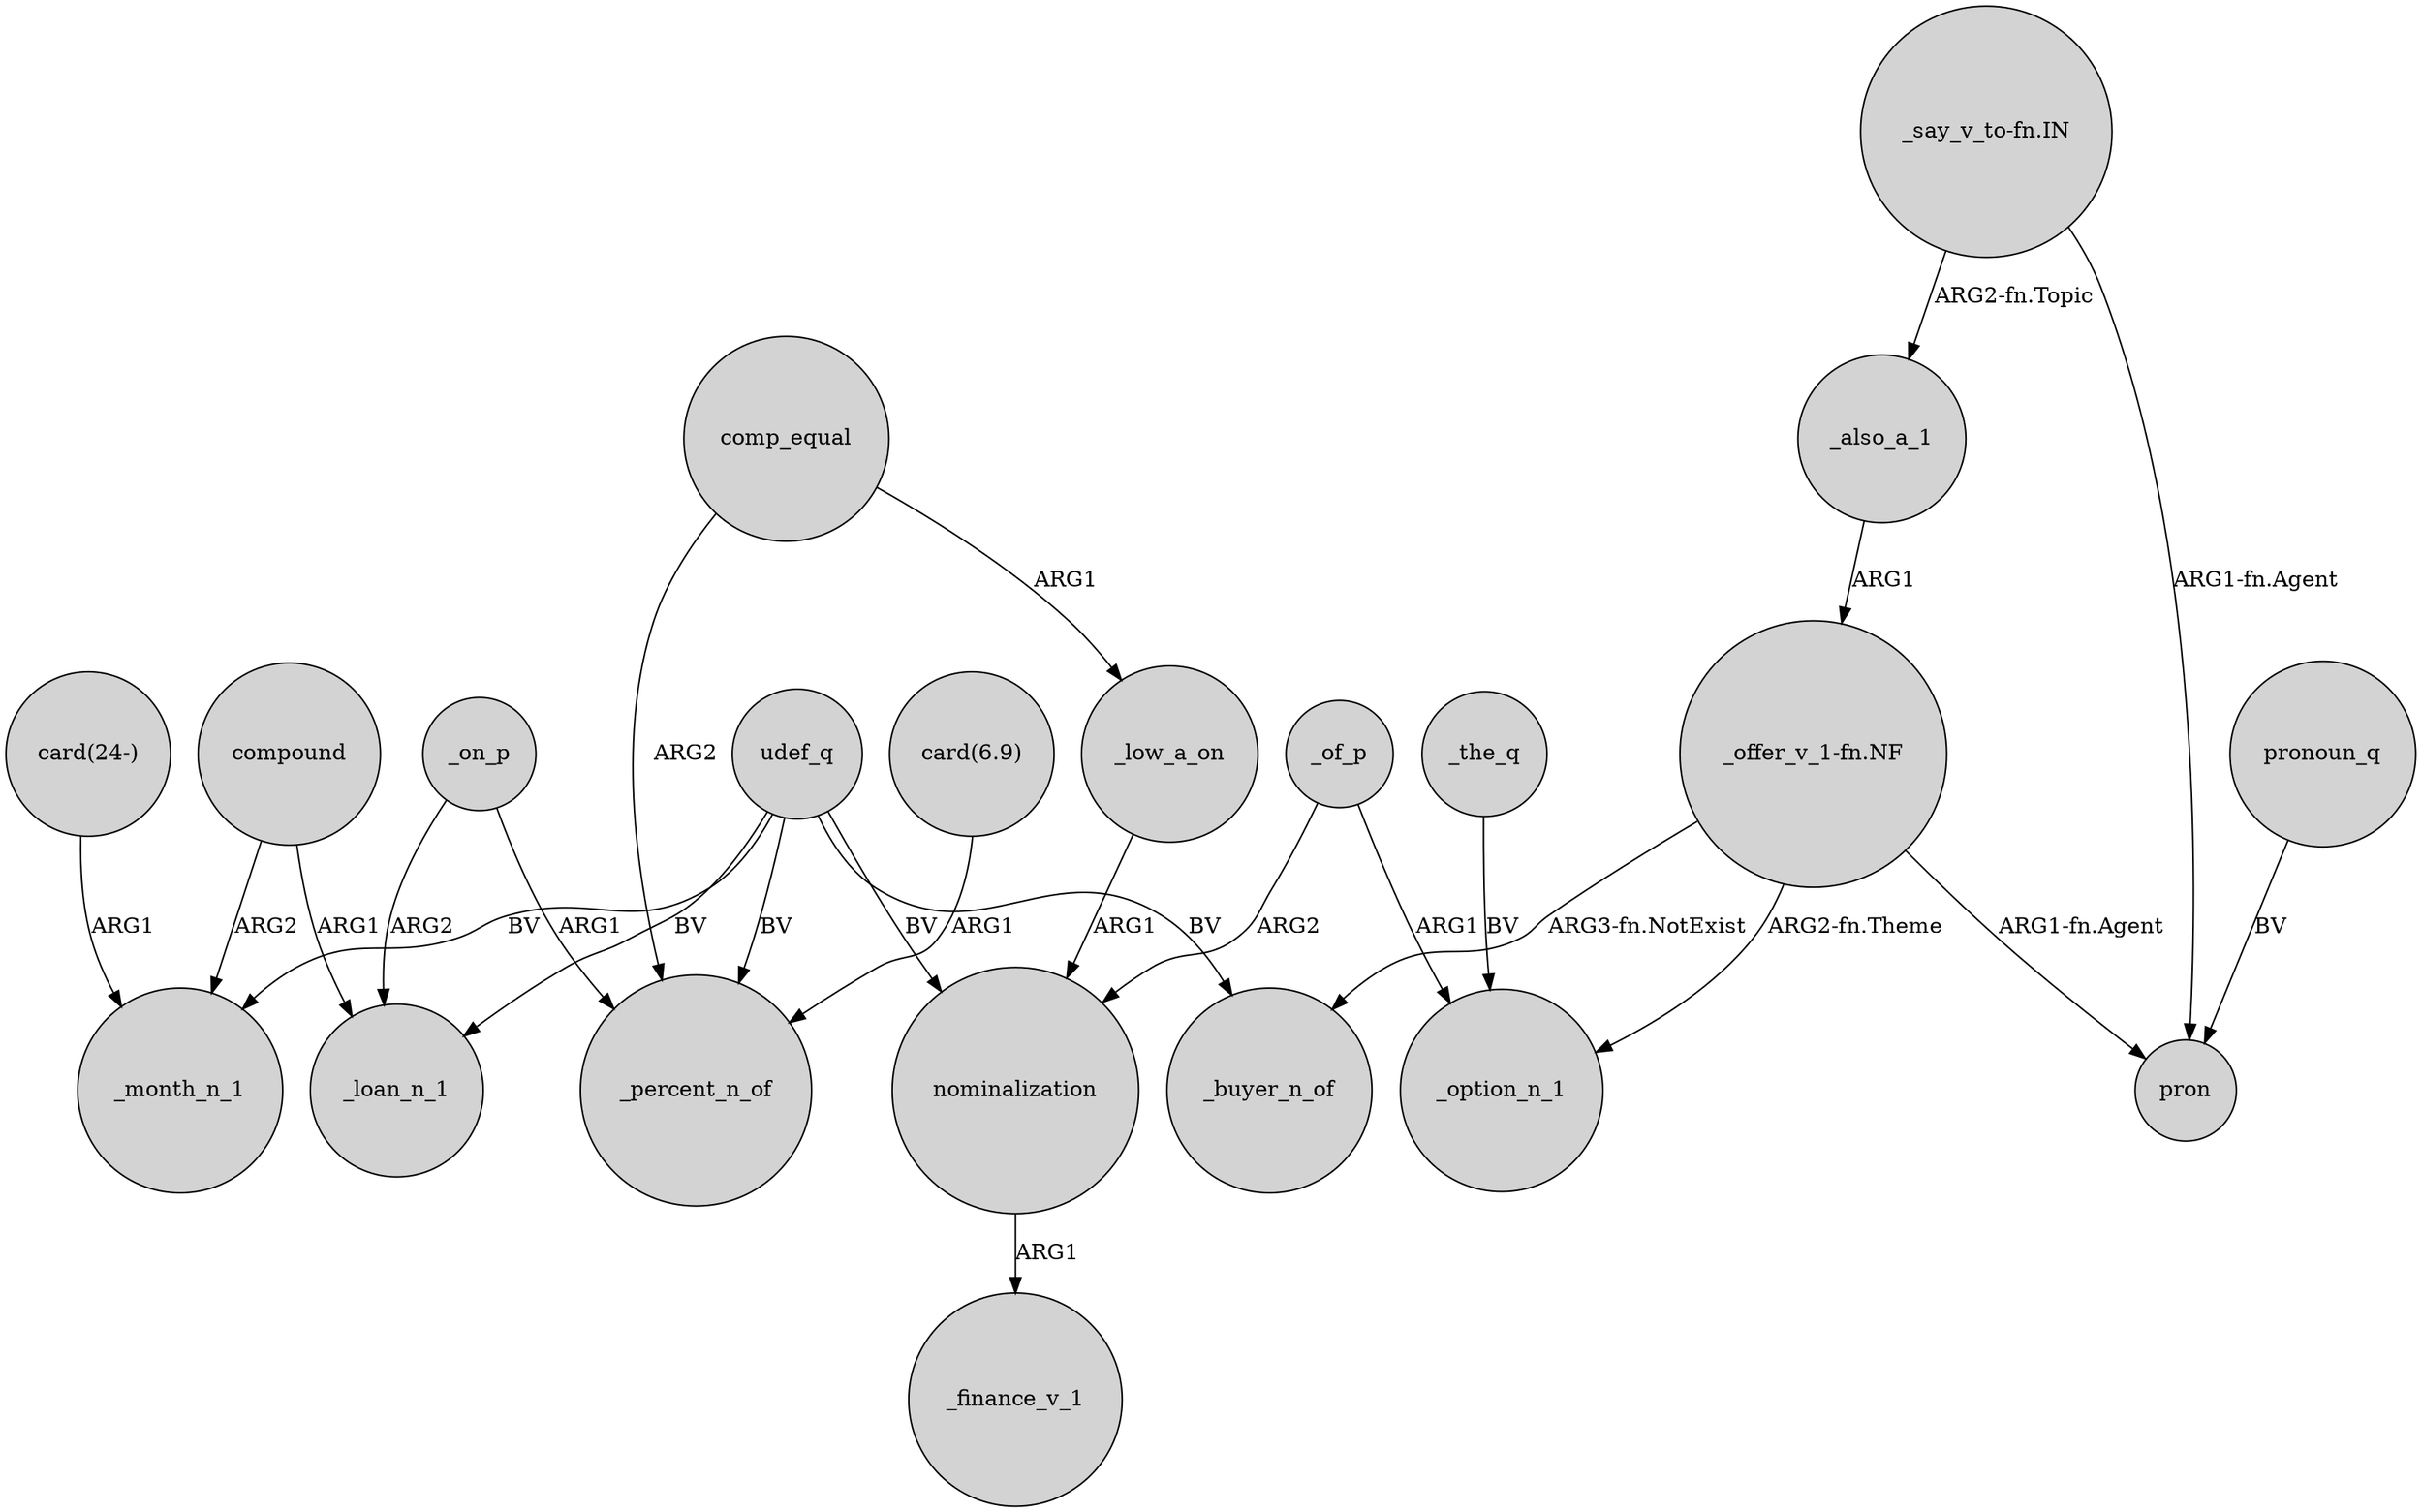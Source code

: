 digraph {
	node [shape=circle style=filled]
	compound -> _month_n_1 [label=ARG2]
	_on_p -> _loan_n_1 [label=ARG2]
	"_say_v_to-fn.IN" -> _also_a_1 [label="ARG2-fn.Topic"]
	udef_q -> _buyer_n_of [label=BV]
	_the_q -> _option_n_1 [label=BV]
	_on_p -> _percent_n_of [label=ARG1]
	"_offer_v_1-fn.NF" -> _buyer_n_of [label="ARG3-fn.NotExist"]
	"card(6.9)" -> _percent_n_of [label=ARG1]
	nominalization -> _finance_v_1 [label=ARG1]
	udef_q -> _month_n_1 [label=BV]
	"_offer_v_1-fn.NF" -> _option_n_1 [label="ARG2-fn.Theme"]
	comp_equal -> _percent_n_of [label=ARG2]
	_low_a_on -> nominalization [label=ARG1]
	pronoun_q -> pron [label=BV]
	_of_p -> nominalization [label=ARG2]
	compound -> _loan_n_1 [label=ARG1]
	udef_q -> nominalization [label=BV]
	_also_a_1 -> "_offer_v_1-fn.NF" [label=ARG1]
	"_say_v_to-fn.IN" -> pron [label="ARG1-fn.Agent"]
	"card(24-)" -> _month_n_1 [label=ARG1]
	comp_equal -> _low_a_on [label=ARG1]
	_of_p -> _option_n_1 [label=ARG1]
	udef_q -> _percent_n_of [label=BV]
	udef_q -> _loan_n_1 [label=BV]
	"_offer_v_1-fn.NF" -> pron [label="ARG1-fn.Agent"]
}
